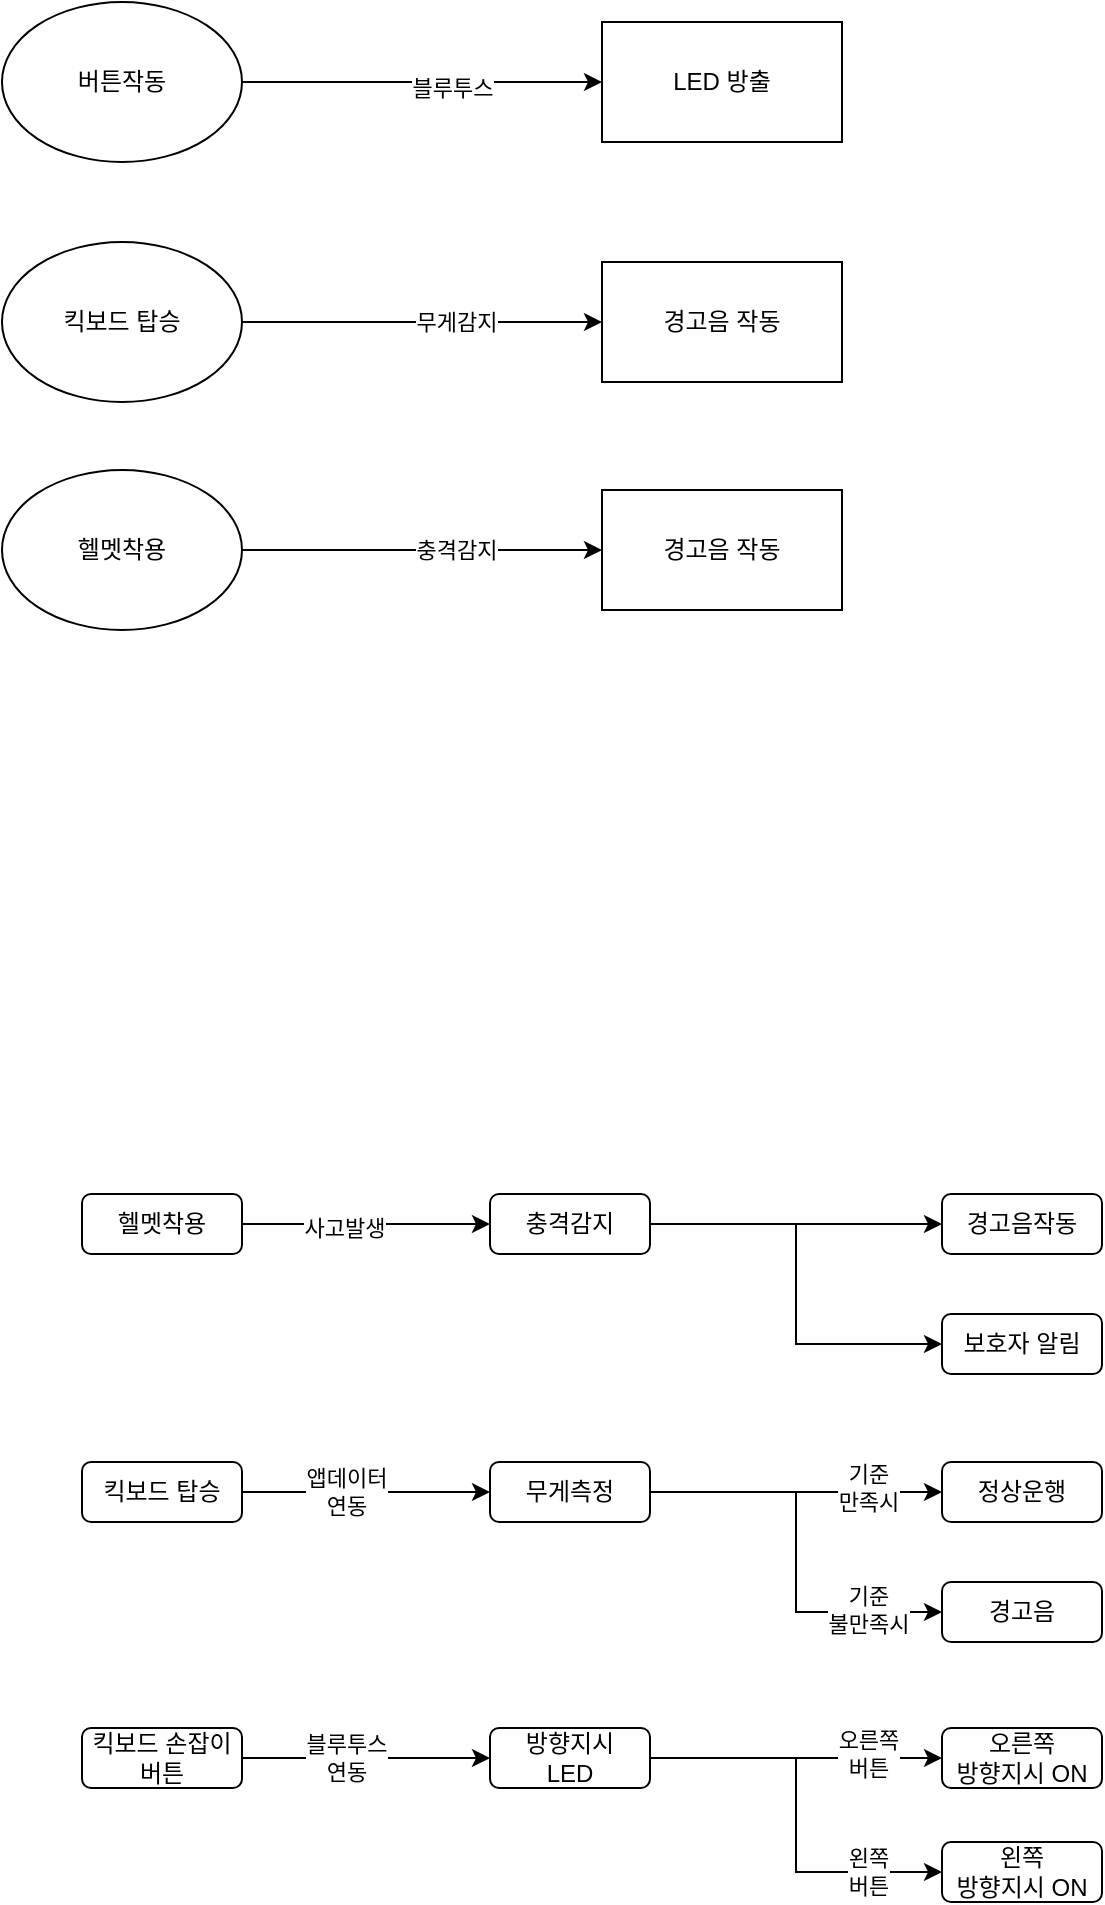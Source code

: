<mxfile version="21.6.2" type="github">
  <diagram name="페이지-1" id="L-hD0_ks-zs4qb5gHUbN">
    <mxGraphModel dx="1050" dy="541" grid="1" gridSize="10" guides="1" tooltips="1" connect="1" arrows="1" fold="1" page="1" pageScale="1" pageWidth="827" pageHeight="1169" math="0" shadow="0">
      <root>
        <mxCell id="0" />
        <mxCell id="1" parent="0" />
        <mxCell id="XvMXmeMd8vFKyU9qin28-7" style="edgeStyle=orthogonalEdgeStyle;rounded=0;orthogonalLoop=1;jettySize=auto;html=1;exitX=1;exitY=0.5;exitDx=0;exitDy=0;entryX=0;entryY=0.5;entryDx=0;entryDy=0;" edge="1" parent="1" source="XvMXmeMd8vFKyU9qin28-1" target="XvMXmeMd8vFKyU9qin28-2">
          <mxGeometry relative="1" as="geometry" />
        </mxCell>
        <mxCell id="XvMXmeMd8vFKyU9qin28-8" value="블루투스" style="edgeLabel;html=1;align=center;verticalAlign=middle;resizable=0;points=[];" vertex="1" connectable="0" parent="XvMXmeMd8vFKyU9qin28-7">
          <mxGeometry x="0.164" y="-3" relative="1" as="geometry">
            <mxPoint as="offset" />
          </mxGeometry>
        </mxCell>
        <mxCell id="XvMXmeMd8vFKyU9qin28-1" value="버튼작동" style="ellipse;whiteSpace=wrap;html=1;" vertex="1" parent="1">
          <mxGeometry width="120" height="80" as="geometry" />
        </mxCell>
        <mxCell id="XvMXmeMd8vFKyU9qin28-2" value="LED 방출" style="rounded=0;whiteSpace=wrap;html=1;" vertex="1" parent="1">
          <mxGeometry x="300" y="10" width="120" height="60" as="geometry" />
        </mxCell>
        <mxCell id="XvMXmeMd8vFKyU9qin28-5" style="edgeStyle=orthogonalEdgeStyle;rounded=0;orthogonalLoop=1;jettySize=auto;html=1;exitX=1;exitY=0.5;exitDx=0;exitDy=0;entryX=0;entryY=0.5;entryDx=0;entryDy=0;" edge="1" parent="1" source="XvMXmeMd8vFKyU9qin28-3" target="XvMXmeMd8vFKyU9qin28-4">
          <mxGeometry relative="1" as="geometry" />
        </mxCell>
        <mxCell id="XvMXmeMd8vFKyU9qin28-6" value="무게감지" style="edgeLabel;html=1;align=center;verticalAlign=middle;resizable=0;points=[];" vertex="1" connectable="0" parent="XvMXmeMd8vFKyU9qin28-5">
          <mxGeometry x="0.187" relative="1" as="geometry">
            <mxPoint as="offset" />
          </mxGeometry>
        </mxCell>
        <mxCell id="XvMXmeMd8vFKyU9qin28-3" value="킥보드 탑승" style="ellipse;whiteSpace=wrap;html=1;" vertex="1" parent="1">
          <mxGeometry y="120" width="120" height="80" as="geometry" />
        </mxCell>
        <mxCell id="XvMXmeMd8vFKyU9qin28-4" value="경고음 작동" style="rounded=0;whiteSpace=wrap;html=1;" vertex="1" parent="1">
          <mxGeometry x="300" y="130" width="120" height="60" as="geometry" />
        </mxCell>
        <mxCell id="XvMXmeMd8vFKyU9qin28-10" style="edgeStyle=orthogonalEdgeStyle;rounded=0;orthogonalLoop=1;jettySize=auto;html=1;exitX=1;exitY=0.5;exitDx=0;exitDy=0;entryX=0;entryY=0.5;entryDx=0;entryDy=0;" edge="1" parent="1" source="XvMXmeMd8vFKyU9qin28-12" target="XvMXmeMd8vFKyU9qin28-13">
          <mxGeometry relative="1" as="geometry" />
        </mxCell>
        <mxCell id="XvMXmeMd8vFKyU9qin28-11" value="충격감지" style="edgeLabel;html=1;align=center;verticalAlign=middle;resizable=0;points=[];" vertex="1" connectable="0" parent="XvMXmeMd8vFKyU9qin28-10">
          <mxGeometry x="0.187" relative="1" as="geometry">
            <mxPoint as="offset" />
          </mxGeometry>
        </mxCell>
        <mxCell id="XvMXmeMd8vFKyU9qin28-12" value="헬멧착용" style="ellipse;whiteSpace=wrap;html=1;" vertex="1" parent="1">
          <mxGeometry y="234" width="120" height="80" as="geometry" />
        </mxCell>
        <mxCell id="XvMXmeMd8vFKyU9qin28-13" value="경고음 작동" style="rounded=0;whiteSpace=wrap;html=1;" vertex="1" parent="1">
          <mxGeometry x="300" y="244" width="120" height="60" as="geometry" />
        </mxCell>
        <mxCell id="XvMXmeMd8vFKyU9qin28-18" style="edgeStyle=orthogonalEdgeStyle;rounded=0;orthogonalLoop=1;jettySize=auto;html=1;entryX=0;entryY=0.5;entryDx=0;entryDy=0;" edge="1" parent="1" source="XvMXmeMd8vFKyU9qin28-15" target="XvMXmeMd8vFKyU9qin28-17">
          <mxGeometry relative="1" as="geometry" />
        </mxCell>
        <mxCell id="XvMXmeMd8vFKyU9qin28-46" value="사고발생" style="edgeLabel;html=1;align=center;verticalAlign=middle;resizable=0;points=[];" vertex="1" connectable="0" parent="XvMXmeMd8vFKyU9qin28-18">
          <mxGeometry x="-0.181" y="-2" relative="1" as="geometry">
            <mxPoint as="offset" />
          </mxGeometry>
        </mxCell>
        <mxCell id="XvMXmeMd8vFKyU9qin28-15" value="헬멧착용" style="rounded=1;whiteSpace=wrap;html=1;" vertex="1" parent="1">
          <mxGeometry x="40" y="596" width="80" height="30" as="geometry" />
        </mxCell>
        <mxCell id="XvMXmeMd8vFKyU9qin28-29" style="edgeStyle=orthogonalEdgeStyle;rounded=0;orthogonalLoop=1;jettySize=auto;html=1;exitX=1;exitY=0.5;exitDx=0;exitDy=0;entryX=0;entryY=0.5;entryDx=0;entryDy=0;" edge="1" parent="1" source="XvMXmeMd8vFKyU9qin28-16" target="XvMXmeMd8vFKyU9qin28-26">
          <mxGeometry relative="1" as="geometry" />
        </mxCell>
        <mxCell id="XvMXmeMd8vFKyU9qin28-30" value="앱데이터&lt;br&gt;연동" style="edgeLabel;html=1;align=center;verticalAlign=middle;resizable=0;points=[];" vertex="1" connectable="0" parent="XvMXmeMd8vFKyU9qin28-29">
          <mxGeometry x="-0.249" relative="1" as="geometry">
            <mxPoint x="5" as="offset" />
          </mxGeometry>
        </mxCell>
        <mxCell id="XvMXmeMd8vFKyU9qin28-16" value="킥보드 탑승" style="rounded=1;whiteSpace=wrap;html=1;" vertex="1" parent="1">
          <mxGeometry x="40" y="730" width="80" height="30" as="geometry" />
        </mxCell>
        <mxCell id="XvMXmeMd8vFKyU9qin28-20" style="edgeStyle=orthogonalEdgeStyle;rounded=0;orthogonalLoop=1;jettySize=auto;html=1;exitX=1;exitY=0.5;exitDx=0;exitDy=0;entryX=0;entryY=0.5;entryDx=0;entryDy=0;" edge="1" parent="1" source="XvMXmeMd8vFKyU9qin28-17" target="XvMXmeMd8vFKyU9qin28-19">
          <mxGeometry relative="1" as="geometry" />
        </mxCell>
        <mxCell id="XvMXmeMd8vFKyU9qin28-23" style="edgeStyle=orthogonalEdgeStyle;rounded=0;orthogonalLoop=1;jettySize=auto;html=1;exitX=1;exitY=0.5;exitDx=0;exitDy=0;entryX=0;entryY=0.5;entryDx=0;entryDy=0;" edge="1" parent="1" source="XvMXmeMd8vFKyU9qin28-17" target="XvMXmeMd8vFKyU9qin28-22">
          <mxGeometry relative="1" as="geometry" />
        </mxCell>
        <mxCell id="XvMXmeMd8vFKyU9qin28-17" value="충격감지" style="rounded=1;whiteSpace=wrap;html=1;" vertex="1" parent="1">
          <mxGeometry x="244" y="596" width="80" height="30" as="geometry" />
        </mxCell>
        <mxCell id="XvMXmeMd8vFKyU9qin28-19" value="경고음작동" style="rounded=1;whiteSpace=wrap;html=1;" vertex="1" parent="1">
          <mxGeometry x="470" y="596" width="80" height="30" as="geometry" />
        </mxCell>
        <mxCell id="XvMXmeMd8vFKyU9qin28-22" value="보호자 알림" style="rounded=1;whiteSpace=wrap;html=1;" vertex="1" parent="1">
          <mxGeometry x="470" y="656" width="80" height="30" as="geometry" />
        </mxCell>
        <mxCell id="XvMXmeMd8vFKyU9qin28-24" style="edgeStyle=orthogonalEdgeStyle;rounded=0;orthogonalLoop=1;jettySize=auto;html=1;exitX=1;exitY=0.5;exitDx=0;exitDy=0;entryX=0;entryY=0.5;entryDx=0;entryDy=0;" edge="1" parent="1" source="XvMXmeMd8vFKyU9qin28-26" target="XvMXmeMd8vFKyU9qin28-27">
          <mxGeometry relative="1" as="geometry" />
        </mxCell>
        <mxCell id="XvMXmeMd8vFKyU9qin28-32" value="기준&lt;br&gt;만족시" style="edgeLabel;html=1;align=center;verticalAlign=middle;resizable=0;points=[];" vertex="1" connectable="0" parent="XvMXmeMd8vFKyU9qin28-24">
          <mxGeometry x="0.351" y="2" relative="1" as="geometry">
            <mxPoint x="10" as="offset" />
          </mxGeometry>
        </mxCell>
        <mxCell id="XvMXmeMd8vFKyU9qin28-25" style="edgeStyle=orthogonalEdgeStyle;rounded=0;orthogonalLoop=1;jettySize=auto;html=1;exitX=1;exitY=0.5;exitDx=0;exitDy=0;entryX=0;entryY=0.5;entryDx=0;entryDy=0;" edge="1" parent="1" source="XvMXmeMd8vFKyU9qin28-26" target="XvMXmeMd8vFKyU9qin28-28">
          <mxGeometry relative="1" as="geometry" />
        </mxCell>
        <mxCell id="XvMXmeMd8vFKyU9qin28-33" value="기준&lt;br&gt;불만족시" style="edgeLabel;html=1;align=center;verticalAlign=middle;resizable=0;points=[];" vertex="1" connectable="0" parent="XvMXmeMd8vFKyU9qin28-25">
          <mxGeometry x="0.093" y="-2" relative="1" as="geometry">
            <mxPoint x="38" y="19" as="offset" />
          </mxGeometry>
        </mxCell>
        <mxCell id="XvMXmeMd8vFKyU9qin28-26" value="무게측정" style="rounded=1;whiteSpace=wrap;html=1;" vertex="1" parent="1">
          <mxGeometry x="244" y="730" width="80" height="30" as="geometry" />
        </mxCell>
        <mxCell id="XvMXmeMd8vFKyU9qin28-27" value="정상운행" style="rounded=1;whiteSpace=wrap;html=1;" vertex="1" parent="1">
          <mxGeometry x="470" y="730" width="80" height="30" as="geometry" />
        </mxCell>
        <mxCell id="XvMXmeMd8vFKyU9qin28-28" value="경고음" style="rounded=1;whiteSpace=wrap;html=1;" vertex="1" parent="1">
          <mxGeometry x="470" y="790" width="80" height="30" as="geometry" />
        </mxCell>
        <mxCell id="XvMXmeMd8vFKyU9qin28-34" style="edgeStyle=orthogonalEdgeStyle;rounded=0;orthogonalLoop=1;jettySize=auto;html=1;exitX=1;exitY=0.5;exitDx=0;exitDy=0;entryX=0;entryY=0.5;entryDx=0;entryDy=0;" edge="1" parent="1" source="XvMXmeMd8vFKyU9qin28-36" target="XvMXmeMd8vFKyU9qin28-41">
          <mxGeometry relative="1" as="geometry" />
        </mxCell>
        <mxCell id="XvMXmeMd8vFKyU9qin28-35" value="블루투스&lt;br&gt;연동" style="edgeLabel;html=1;align=center;verticalAlign=middle;resizable=0;points=[];" vertex="1" connectable="0" parent="XvMXmeMd8vFKyU9qin28-34">
          <mxGeometry x="-0.249" relative="1" as="geometry">
            <mxPoint x="5" as="offset" />
          </mxGeometry>
        </mxCell>
        <mxCell id="XvMXmeMd8vFKyU9qin28-36" value="킥보드 손잡이&lt;br&gt;버튼" style="rounded=1;whiteSpace=wrap;html=1;" vertex="1" parent="1">
          <mxGeometry x="40" y="863" width="80" height="30" as="geometry" />
        </mxCell>
        <mxCell id="XvMXmeMd8vFKyU9qin28-37" style="edgeStyle=orthogonalEdgeStyle;rounded=0;orthogonalLoop=1;jettySize=auto;html=1;exitX=1;exitY=0.5;exitDx=0;exitDy=0;entryX=0;entryY=0.5;entryDx=0;entryDy=0;" edge="1" parent="1" source="XvMXmeMd8vFKyU9qin28-41" target="XvMXmeMd8vFKyU9qin28-42">
          <mxGeometry relative="1" as="geometry" />
        </mxCell>
        <mxCell id="XvMXmeMd8vFKyU9qin28-38" value="오른쪽&lt;br&gt;버튼" style="edgeLabel;html=1;align=center;verticalAlign=middle;resizable=0;points=[];" vertex="1" connectable="0" parent="XvMXmeMd8vFKyU9qin28-37">
          <mxGeometry x="0.351" y="2" relative="1" as="geometry">
            <mxPoint x="10" as="offset" />
          </mxGeometry>
        </mxCell>
        <mxCell id="XvMXmeMd8vFKyU9qin28-39" style="edgeStyle=orthogonalEdgeStyle;rounded=0;orthogonalLoop=1;jettySize=auto;html=1;exitX=1;exitY=0.5;exitDx=0;exitDy=0;entryX=0;entryY=0.5;entryDx=0;entryDy=0;" edge="1" parent="1" source="XvMXmeMd8vFKyU9qin28-41" target="XvMXmeMd8vFKyU9qin28-43">
          <mxGeometry relative="1" as="geometry" />
        </mxCell>
        <mxCell id="XvMXmeMd8vFKyU9qin28-40" value="왼쪽&lt;br&gt;버튼" style="edgeLabel;html=1;align=center;verticalAlign=middle;resizable=0;points=[];" vertex="1" connectable="0" parent="XvMXmeMd8vFKyU9qin28-39">
          <mxGeometry x="0.093" y="-2" relative="1" as="geometry">
            <mxPoint x="38" y="19" as="offset" />
          </mxGeometry>
        </mxCell>
        <mxCell id="XvMXmeMd8vFKyU9qin28-41" value="방향지시&lt;br&gt;LED" style="rounded=1;whiteSpace=wrap;html=1;" vertex="1" parent="1">
          <mxGeometry x="244" y="863" width="80" height="30" as="geometry" />
        </mxCell>
        <mxCell id="XvMXmeMd8vFKyU9qin28-42" value="오른쪽 &lt;br&gt;방향지시 ON" style="rounded=1;whiteSpace=wrap;html=1;" vertex="1" parent="1">
          <mxGeometry x="470" y="863" width="80" height="30" as="geometry" />
        </mxCell>
        <mxCell id="XvMXmeMd8vFKyU9qin28-43" value="왼쪽&lt;br&gt;방향지시 ON" style="rounded=1;whiteSpace=wrap;html=1;" vertex="1" parent="1">
          <mxGeometry x="470" y="920" width="80" height="30" as="geometry" />
        </mxCell>
      </root>
    </mxGraphModel>
  </diagram>
</mxfile>
